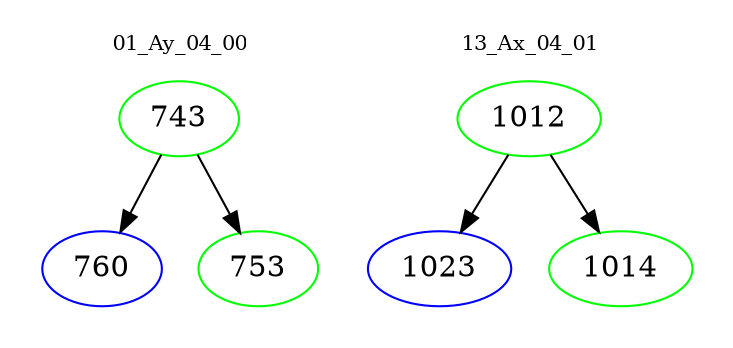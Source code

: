 digraph{
subgraph cluster_0 {
color = white
label = "01_Ay_04_00";
fontsize=10;
T0_743 [label="743", color="green"]
T0_743 -> T0_760 [color="black"]
T0_760 [label="760", color="blue"]
T0_743 -> T0_753 [color="black"]
T0_753 [label="753", color="green"]
}
subgraph cluster_1 {
color = white
label = "13_Ax_04_01";
fontsize=10;
T1_1012 [label="1012", color="green"]
T1_1012 -> T1_1023 [color="black"]
T1_1023 [label="1023", color="blue"]
T1_1012 -> T1_1014 [color="black"]
T1_1014 [label="1014", color="green"]
}
}
